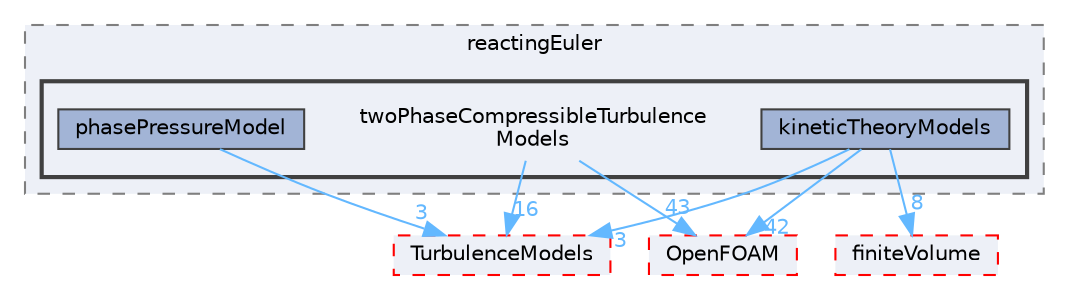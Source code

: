 digraph "src/phaseSystemModels/reactingEuler/twoPhaseCompressibleTurbulenceModels"
{
 // LATEX_PDF_SIZE
  bgcolor="transparent";
  edge [fontname=Helvetica,fontsize=10,labelfontname=Helvetica,labelfontsize=10];
  node [fontname=Helvetica,fontsize=10,shape=box,height=0.2,width=0.4];
  compound=true
  subgraph clusterdir_7263d3bc03bb574c88ee6a985fde1644 {
    graph [ bgcolor="#edf0f7", pencolor="grey50", label="reactingEuler", fontname=Helvetica,fontsize=10 style="filled,dashed", URL="dir_7263d3bc03bb574c88ee6a985fde1644.html",tooltip=""]
  subgraph clusterdir_b4e22c23dfc5088749eabfd063464d20 {
    graph [ bgcolor="#edf0f7", pencolor="grey25", label="", fontname=Helvetica,fontsize=10 style="filled,bold", URL="dir_b4e22c23dfc5088749eabfd063464d20.html",tooltip=""]
    dir_b4e22c23dfc5088749eabfd063464d20 [shape=plaintext, label="twoPhaseCompressibleTurbulence\lModels"];
  dir_27de9721ba862526687d1c8924bc8448 [label="kineticTheoryModels", fillcolor="#a2b4d6", color="grey25", style="filled", URL="dir_27de9721ba862526687d1c8924bc8448.html",tooltip=""];
  dir_185e3e7fce6f21f9ca7296776dbab841 [label="phasePressureModel", fillcolor="#a2b4d6", color="grey25", style="filled", URL="dir_185e3e7fce6f21f9ca7296776dbab841.html",tooltip=""];
  }
  }
  dir_1eda626aeac0f0ad2848c36acaa5d501 [label="TurbulenceModels", fillcolor="#edf0f7", color="red", style="filled,dashed", URL="dir_1eda626aeac0f0ad2848c36acaa5d501.html",tooltip=""];
  dir_9bd15774b555cf7259a6fa18f99fe99b [label="finiteVolume", fillcolor="#edf0f7", color="red", style="filled,dashed", URL="dir_9bd15774b555cf7259a6fa18f99fe99b.html",tooltip=""];
  dir_c5473ff19b20e6ec4dfe5c310b3778a8 [label="OpenFOAM", fillcolor="#edf0f7", color="red", style="filled,dashed", URL="dir_c5473ff19b20e6ec4dfe5c310b3778a8.html",tooltip=""];
  dir_b4e22c23dfc5088749eabfd063464d20->dir_1eda626aeac0f0ad2848c36acaa5d501 [headlabel="16", labeldistance=1.5 headhref="dir_004165_004143.html" href="dir_004165_004143.html" color="steelblue1" fontcolor="steelblue1"];
  dir_b4e22c23dfc5088749eabfd063464d20->dir_c5473ff19b20e6ec4dfe5c310b3778a8 [headlabel="43", labeldistance=1.5 headhref="dir_004165_002695.html" href="dir_004165_002695.html" color="steelblue1" fontcolor="steelblue1"];
  dir_27de9721ba862526687d1c8924bc8448->dir_1eda626aeac0f0ad2848c36acaa5d501 [headlabel="3", labeldistance=1.5 headhref="dir_002032_004143.html" href="dir_002032_004143.html" color="steelblue1" fontcolor="steelblue1"];
  dir_27de9721ba862526687d1c8924bc8448->dir_9bd15774b555cf7259a6fa18f99fe99b [headlabel="8", labeldistance=1.5 headhref="dir_002032_001387.html" href="dir_002032_001387.html" color="steelblue1" fontcolor="steelblue1"];
  dir_27de9721ba862526687d1c8924bc8448->dir_c5473ff19b20e6ec4dfe5c310b3778a8 [headlabel="42", labeldistance=1.5 headhref="dir_002032_002695.html" href="dir_002032_002695.html" color="steelblue1" fontcolor="steelblue1"];
  dir_185e3e7fce6f21f9ca7296776dbab841->dir_1eda626aeac0f0ad2848c36acaa5d501 [headlabel="3", labeldistance=1.5 headhref="dir_002900_004143.html" href="dir_002900_004143.html" color="steelblue1" fontcolor="steelblue1"];
}

